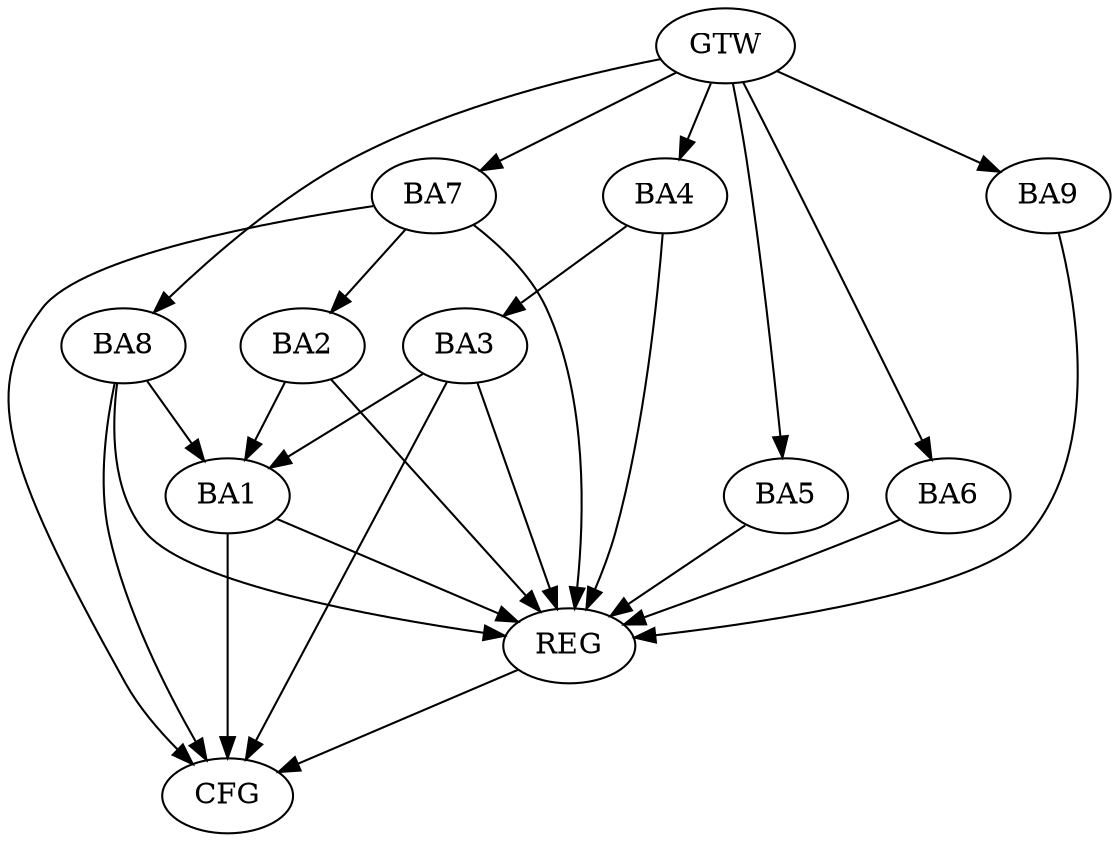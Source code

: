 strict digraph G {
  BA1 [ label="BA1" ];
  BA2 [ label="BA2" ];
  BA3 [ label="BA3" ];
  BA4 [ label="BA4" ];
  BA5 [ label="BA5" ];
  BA6 [ label="BA6" ];
  BA7 [ label="BA7" ];
  BA8 [ label="BA8" ];
  BA9 [ label="BA9" ];
  GTW [ label="GTW" ];
  REG [ label="REG" ];
  CFG [ label="CFG" ];
  BA2 -> BA1;
  BA3 -> BA1;
  BA4 -> BA3;
  BA7 -> BA2;
  BA8 -> BA1;
  GTW -> BA4;
  GTW -> BA5;
  GTW -> BA6;
  GTW -> BA7;
  GTW -> BA8;
  GTW -> BA9;
  BA1 -> REG;
  BA2 -> REG;
  BA3 -> REG;
  BA4 -> REG;
  BA5 -> REG;
  BA6 -> REG;
  BA7 -> REG;
  BA8 -> REG;
  BA9 -> REG;
  BA3 -> CFG;
  BA7 -> CFG;
  BA8 -> CFG;
  REG -> CFG;
  BA1 -> CFG;
}
